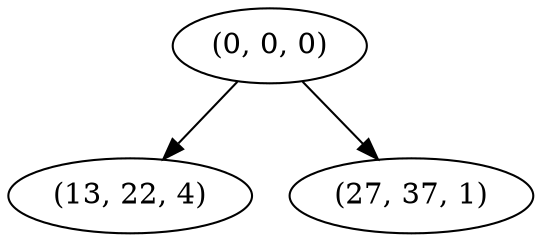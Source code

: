 digraph tree {
    "(0, 0, 0)";
    "(13, 22, 4)";
    "(27, 37, 1)";
    "(0, 0, 0)" -> "(13, 22, 4)";
    "(0, 0, 0)" -> "(27, 37, 1)";
}
